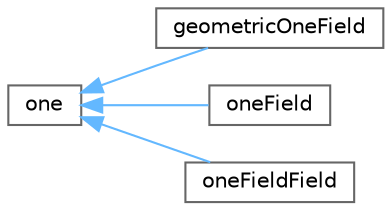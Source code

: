 digraph "Graphical Class Hierarchy"
{
 // LATEX_PDF_SIZE
  bgcolor="transparent";
  edge [fontname=Helvetica,fontsize=10,labelfontname=Helvetica,labelfontsize=10];
  node [fontname=Helvetica,fontsize=10,shape=box,height=0.2,width=0.4];
  rankdir="LR";
  Node0 [id="Node000000",label="one",height=0.2,width=0.4,color="grey40", fillcolor="white", style="filled",URL="$classFoam_1_1one.html",tooltip="A class representing the concept of 1 (one) that can be used to avoid manipulating objects known to b..."];
  Node0 -> Node1 [id="edge5111_Node000000_Node000001",dir="back",color="steelblue1",style="solid",tooltip=" "];
  Node1 [id="Node000001",label="geometricOneField",height=0.2,width=0.4,color="grey40", fillcolor="white", style="filled",URL="$classFoam_1_1geometricOneField.html",tooltip="A class representing the concept of a GeometricField of 1 used to avoid unnecessary manipulations for..."];
  Node0 -> Node2 [id="edge5112_Node000000_Node000002",dir="back",color="steelblue1",style="solid",tooltip=" "];
  Node2 [id="Node000002",label="oneField",height=0.2,width=0.4,color="grey40", fillcolor="white", style="filled",URL="$classFoam_1_1oneField.html",tooltip="A class representing the concept of a field of 1 used to avoid unnecessary manipulations for objects ..."];
  Node0 -> Node3 [id="edge5113_Node000000_Node000003",dir="back",color="steelblue1",style="solid",tooltip=" "];
  Node3 [id="Node000003",label="oneFieldField",height=0.2,width=0.4,color="grey40", fillcolor="white", style="filled",URL="$classFoam_1_1oneFieldField.html",tooltip="A class representing the concept of a field of oneFields used to avoid unnecessary manipulations for ..."];
}
